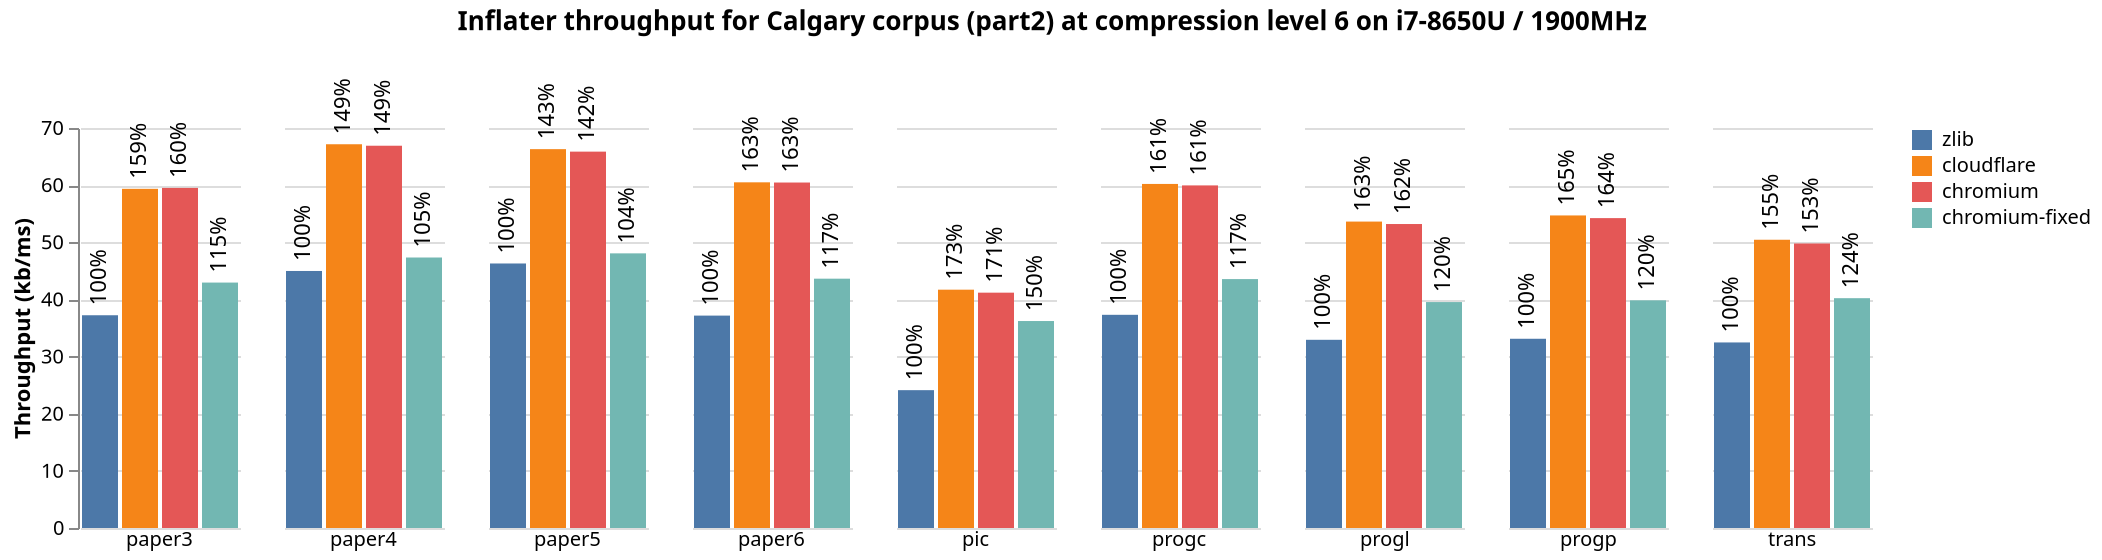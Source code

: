{
  "$schema": "https://vega.github.io/schema/vega-lite/v5.json",
  "title": {
    "text": "Inflater throughput for Calgary corpus (part2) at compression level 6 on i7-8650U / 1900MHz",
    "anchor": "middle",
    "offset": 20
  },
  "data": {
    "values": [
      {
        "level": "6",
        "type": "chromium-fixed",
        "ratio": "2.57",
        "throughput": "43.00",
        "file": "paper3"
      },
      {
        "level": "6",
        "type": "chromium-fixed",
        "ratio": "2.57",
        "throughput": "42.95",
        "file": "paper3"
      },
      {
        "level": "6",
        "type": "chromium-fixed",
        "ratio": "2.57",
        "throughput": "42.91",
        "file": "paper3"
      },
      {
        "level": "6",
        "type": "chromium-fixed",
        "ratio": "2.57",
        "throughput": "43.00",
        "file": "paper3"
      },
      {
        "level": "6",
        "type": "chromium-fixed",
        "ratio": "2.57",
        "throughput": "42.89",
        "file": "paper3"
      },
      {
        "level": "6",
        "type": "chromium",
        "ratio": "2.57",
        "throughput": "59.48",
        "file": "paper3"
      },
      {
        "level": "6",
        "type": "chromium",
        "ratio": "2.57",
        "throughput": "59.33",
        "file": "paper3"
      },
      {
        "level": "6",
        "type": "chromium",
        "ratio": "2.57",
        "throughput": "59.37",
        "file": "paper3"
      },
      {
        "level": "6",
        "type": "chromium",
        "ratio": "2.57",
        "throughput": "59.70",
        "file": "paper3"
      },
      {
        "level": "6",
        "type": "chromium",
        "ratio": "2.57",
        "throughput": "59.70",
        "file": "paper3"
      },
      {
        "level": "6",
        "type": "cloudflare",
        "ratio": "2.57",
        "throughput": "59.12",
        "file": "paper3"
      },
      {
        "level": "6",
        "type": "cloudflare",
        "ratio": "2.57",
        "throughput": "59.55",
        "file": "paper3"
      },
      {
        "level": "6",
        "type": "cloudflare",
        "ratio": "2.57",
        "throughput": "59.30",
        "file": "paper3"
      },
      {
        "level": "6",
        "type": "cloudflare",
        "ratio": "2.57",
        "throughput": "59.44",
        "file": "paper3"
      },
      {
        "level": "6",
        "type": "cloudflare",
        "ratio": "2.57",
        "throughput": "59.37",
        "file": "paper3"
      },
      {
        "level": "6",
        "type": "zlib",
        "ratio": "2.57",
        "throughput": "37.22",
        "file": "paper3"
      },
      {
        "level": "6",
        "type": "zlib",
        "ratio": "2.57",
        "throughput": "37.23",
        "file": "paper3"
      },
      {
        "level": "6",
        "type": "zlib",
        "ratio": "2.57",
        "throughput": "37.28",
        "file": "paper3"
      },
      {
        "level": "6",
        "type": "zlib",
        "ratio": "2.57",
        "throughput": "37.21",
        "file": "paper3"
      },
      {
        "level": "6",
        "type": "zlib",
        "ratio": "2.57",
        "throughput": "37.22",
        "file": "paper3"
      },
      {
        "level": "6",
        "type": "chromium-fixed",
        "ratio": "2.41",
        "throughput": "47.38",
        "file": "paper4"
      },
      {
        "level": "6",
        "type": "chromium-fixed",
        "ratio": "2.41",
        "throughput": "47.38",
        "file": "paper4"
      },
      {
        "level": "6",
        "type": "chromium-fixed",
        "ratio": "2.41",
        "throughput": "47.38",
        "file": "paper4"
      },
      {
        "level": "6",
        "type": "chromium-fixed",
        "ratio": "2.41",
        "throughput": "47.34",
        "file": "paper4"
      },
      {
        "level": "6",
        "type": "chromium-fixed",
        "ratio": "2.41",
        "throughput": "47.20",
        "file": "paper4"
      },
      {
        "level": "6",
        "type": "chromium",
        "ratio": "2.41",
        "throughput": "66.89",
        "file": "paper4"
      },
      {
        "level": "6",
        "type": "chromium",
        "ratio": "2.41",
        "throughput": "67.07",
        "file": "paper4"
      },
      {
        "level": "6",
        "type": "chromium",
        "ratio": "2.41",
        "throughput": "66.66",
        "file": "paper4"
      },
      {
        "level": "6",
        "type": "chromium",
        "ratio": "2.41",
        "throughput": "66.98",
        "file": "paper4"
      },
      {
        "level": "6",
        "type": "chromium",
        "ratio": "2.41",
        "throughput": "66.89",
        "file": "paper4"
      },
      {
        "level": "6",
        "type": "cloudflare",
        "ratio": "2.41",
        "throughput": "67.07",
        "file": "paper4"
      },
      {
        "level": "6",
        "type": "cloudflare",
        "ratio": "2.41",
        "throughput": "67.58",
        "file": "paper4"
      },
      {
        "level": "6",
        "type": "cloudflare",
        "ratio": "2.41",
        "throughput": "67.03",
        "file": "paper4"
      },
      {
        "level": "6",
        "type": "cloudflare",
        "ratio": "2.41",
        "throughput": "67.03",
        "file": "paper4"
      },
      {
        "level": "6",
        "type": "cloudflare",
        "ratio": "2.41",
        "throughput": "67.07",
        "file": "paper4"
      },
      {
        "level": "6",
        "type": "zlib",
        "ratio": "2.41",
        "throughput": "45.00",
        "file": "paper4"
      },
      {
        "level": "6",
        "type": "zlib",
        "ratio": "2.41",
        "throughput": "45.23",
        "file": "paper4"
      },
      {
        "level": "6",
        "type": "zlib",
        "ratio": "2.41",
        "throughput": "44.74",
        "file": "paper4"
      },
      {
        "level": "6",
        "type": "zlib",
        "ratio": "2.41",
        "throughput": "45.07",
        "file": "paper4"
      },
      {
        "level": "6",
        "type": "zlib",
        "ratio": "2.41",
        "throughput": "44.86",
        "file": "paper4"
      },
      {
        "level": "6",
        "type": "chromium-fixed",
        "ratio": "2.40",
        "throughput": "48.08",
        "file": "paper5"
      },
      {
        "level": "6",
        "type": "chromium-fixed",
        "ratio": "2.40",
        "throughput": "48.06",
        "file": "paper5"
      },
      {
        "level": "6",
        "type": "chromium-fixed",
        "ratio": "2.40",
        "throughput": "48.01",
        "file": "paper5"
      },
      {
        "level": "6",
        "type": "chromium-fixed",
        "ratio": "2.40",
        "throughput": "47.89",
        "file": "paper5"
      },
      {
        "level": "6",
        "type": "chromium-fixed",
        "ratio": "2.40",
        "throughput": "48.27",
        "file": "paper5"
      },
      {
        "level": "6",
        "type": "chromium",
        "ratio": "2.40",
        "throughput": "66.25",
        "file": "paper5"
      },
      {
        "level": "6",
        "type": "chromium",
        "ratio": "2.40",
        "throughput": "65.63",
        "file": "paper5"
      },
      {
        "level": "6",
        "type": "chromium",
        "ratio": "2.40",
        "throughput": "64.76",
        "file": "paper5"
      },
      {
        "level": "6",
        "type": "chromium",
        "ratio": "2.40",
        "throughput": "66.43",
        "file": "paper5"
      },
      {
        "level": "6",
        "type": "chromium",
        "ratio": "2.40",
        "throughput": "66.25",
        "file": "paper5"
      },
      {
        "level": "6",
        "type": "cloudflare",
        "ratio": "2.40",
        "throughput": "66.21",
        "file": "paper5"
      },
      {
        "level": "6",
        "type": "cloudflare",
        "ratio": "2.40",
        "throughput": "66.48",
        "file": "paper5"
      },
      {
        "level": "6",
        "type": "cloudflare",
        "ratio": "2.40",
        "throughput": "66.34",
        "file": "paper5"
      },
      {
        "level": "6",
        "type": "cloudflare",
        "ratio": "2.40",
        "throughput": "65.94",
        "file": "paper5"
      },
      {
        "level": "6",
        "type": "cloudflare",
        "ratio": "2.40",
        "throughput": "66.52",
        "file": "paper5"
      },
      {
        "level": "6",
        "type": "zlib",
        "ratio": "2.40",
        "throughput": "46.24",
        "file": "paper5"
      },
      {
        "level": "6",
        "type": "zlib",
        "ratio": "2.40",
        "throughput": "46.24",
        "file": "paper5"
      },
      {
        "level": "6",
        "type": "zlib",
        "ratio": "2.40",
        "throughput": "46.46",
        "file": "paper5"
      },
      {
        "level": "6",
        "type": "zlib",
        "ratio": "2.40",
        "throughput": "46.20",
        "file": "paper5"
      },
      {
        "level": "6",
        "type": "zlib",
        "ratio": "2.40",
        "throughput": "46.31",
        "file": "paper5"
      },
      {
        "level": "6",
        "type": "chromium-fixed",
        "ratio": "2.86",
        "throughput": "43.62",
        "file": "paper6"
      },
      {
        "level": "6",
        "type": "chromium-fixed",
        "ratio": "2.86",
        "throughput": "43.66",
        "file": "paper6"
      },
      {
        "level": "6",
        "type": "chromium-fixed",
        "ratio": "2.86",
        "throughput": "43.64",
        "file": "paper6"
      },
      {
        "level": "6",
        "type": "chromium-fixed",
        "ratio": "2.86",
        "throughput": "43.64",
        "file": "paper6"
      },
      {
        "level": "6",
        "type": "chromium-fixed",
        "ratio": "2.86",
        "throughput": "43.60",
        "file": "paper6"
      },
      {
        "level": "6",
        "type": "chromium",
        "ratio": "2.86",
        "throughput": "60.40",
        "file": "paper6"
      },
      {
        "level": "6",
        "type": "chromium",
        "ratio": "2.86",
        "throughput": "60.51",
        "file": "paper6"
      },
      {
        "level": "6",
        "type": "chromium",
        "ratio": "2.86",
        "throughput": "60.55",
        "file": "paper6"
      },
      {
        "level": "6",
        "type": "chromium",
        "ratio": "2.86",
        "throughput": "60.40",
        "file": "paper6"
      },
      {
        "level": "6",
        "type": "chromium",
        "ratio": "2.86",
        "throughput": "60.43",
        "file": "paper6"
      },
      {
        "level": "6",
        "type": "cloudflare",
        "ratio": "2.86",
        "throughput": "60.36",
        "file": "paper6"
      },
      {
        "level": "6",
        "type": "cloudflare",
        "ratio": "2.86",
        "throughput": "60.58",
        "file": "paper6"
      },
      {
        "level": "6",
        "type": "cloudflare",
        "ratio": "2.86",
        "throughput": "60.51",
        "file": "paper6"
      },
      {
        "level": "6",
        "type": "cloudflare",
        "ratio": "2.86",
        "throughput": "60.55",
        "file": "paper6"
      },
      {
        "level": "6",
        "type": "cloudflare",
        "ratio": "2.86",
        "throughput": "60.47",
        "file": "paper6"
      },
      {
        "level": "6",
        "type": "zlib",
        "ratio": "2.86",
        "throughput": "36.29",
        "file": "paper6"
      },
      {
        "level": "6",
        "type": "zlib",
        "ratio": "2.86",
        "throughput": "37.37",
        "file": "paper6"
      },
      {
        "level": "6",
        "type": "zlib",
        "ratio": "2.86",
        "throughput": "37.55",
        "file": "paper6"
      },
      {
        "level": "6",
        "type": "zlib",
        "ratio": "2.86",
        "throughput": "37.47",
        "file": "paper6"
      },
      {
        "level": "6",
        "type": "zlib",
        "ratio": "2.86",
        "throughput": "37.17",
        "file": "paper6"
      },
      {
        "level": "6",
        "type": "chromium-fixed",
        "ratio": "9.09",
        "throughput": "36.13",
        "file": "pic"
      },
      {
        "level": "6",
        "type": "chromium-fixed",
        "ratio": "9.09",
        "throughput": "36.28",
        "file": "pic"
      },
      {
        "level": "6",
        "type": "chromium-fixed",
        "ratio": "9.09",
        "throughput": "36.23",
        "file": "pic"
      },
      {
        "level": "6",
        "type": "chromium-fixed",
        "ratio": "9.09",
        "throughput": "36.20",
        "file": "pic"
      },
      {
        "level": "6",
        "type": "chromium-fixed",
        "ratio": "9.09",
        "throughput": "36.26",
        "file": "pic"
      },
      {
        "level": "6",
        "type": "chromium",
        "ratio": "9.09",
        "throughput": "41.11",
        "file": "pic"
      },
      {
        "level": "6",
        "type": "chromium",
        "ratio": "9.09",
        "throughput": "41.21",
        "file": "pic"
      },
      {
        "level": "6",
        "type": "chromium",
        "ratio": "9.09",
        "throughput": "41.21",
        "file": "pic"
      },
      {
        "level": "6",
        "type": "chromium",
        "ratio": "9.09",
        "throughput": "41.23",
        "file": "pic"
      },
      {
        "level": "6",
        "type": "chromium",
        "ratio": "9.09",
        "throughput": "41.16",
        "file": "pic"
      },
      {
        "level": "6",
        "type": "cloudflare",
        "ratio": "9.09",
        "throughput": "41.68",
        "file": "pic"
      },
      {
        "level": "6",
        "type": "cloudflare",
        "ratio": "9.09",
        "throughput": "41.67",
        "file": "pic"
      },
      {
        "level": "6",
        "type": "cloudflare",
        "ratio": "9.09",
        "throughput": "41.65",
        "file": "pic"
      },
      {
        "level": "6",
        "type": "cloudflare",
        "ratio": "9.09",
        "throughput": "41.79",
        "file": "pic"
      },
      {
        "level": "6",
        "type": "cloudflare",
        "ratio": "9.09",
        "throughput": "41.74",
        "file": "pic"
      },
      {
        "level": "6",
        "type": "zlib",
        "ratio": "9.09",
        "throughput": "24.10",
        "file": "pic"
      },
      {
        "level": "6",
        "type": "zlib",
        "ratio": "9.09",
        "throughput": "24.12",
        "file": "pic"
      },
      {
        "level": "6",
        "type": "zlib",
        "ratio": "9.09",
        "throughput": "24.13",
        "file": "pic"
      },
      {
        "level": "6",
        "type": "zlib",
        "ratio": "9.09",
        "throughput": "24.11",
        "file": "pic"
      },
      {
        "level": "6",
        "type": "zlib",
        "ratio": "9.09",
        "throughput": "24.15",
        "file": "pic"
      },
      {
        "level": "6",
        "type": "chromium-fixed",
        "ratio": "2.97",
        "throughput": "43.58",
        "file": "progc"
      },
      {
        "level": "6",
        "type": "chromium-fixed",
        "ratio": "2.97",
        "throughput": "43.60",
        "file": "progc"
      },
      {
        "level": "6",
        "type": "chromium-fixed",
        "ratio": "2.97",
        "throughput": "43.48",
        "file": "progc"
      },
      {
        "level": "6",
        "type": "chromium-fixed",
        "ratio": "2.97",
        "throughput": "43.58",
        "file": "progc"
      },
      {
        "level": "6",
        "type": "chromium-fixed",
        "ratio": "2.97",
        "throughput": "43.56",
        "file": "progc"
      },
      {
        "level": "6",
        "type": "chromium",
        "ratio": "2.97",
        "throughput": "59.88",
        "file": "progc"
      },
      {
        "level": "6",
        "type": "chromium",
        "ratio": "2.97",
        "throughput": "59.88",
        "file": "progc"
      },
      {
        "level": "6",
        "type": "chromium",
        "ratio": "2.97",
        "throughput": "59.95",
        "file": "progc"
      },
      {
        "level": "6",
        "type": "chromium",
        "ratio": "2.97",
        "throughput": "60.03",
        "file": "progc"
      },
      {
        "level": "6",
        "type": "chromium",
        "ratio": "2.97",
        "throughput": "60.03",
        "file": "progc"
      },
      {
        "level": "6",
        "type": "cloudflare",
        "ratio": "2.97",
        "throughput": "60.17",
        "file": "progc"
      },
      {
        "level": "6",
        "type": "cloudflare",
        "ratio": "2.97",
        "throughput": "60.25",
        "file": "progc"
      },
      {
        "level": "6",
        "type": "cloudflare",
        "ratio": "2.97",
        "throughput": "60.25",
        "file": "progc"
      },
      {
        "level": "6",
        "type": "cloudflare",
        "ratio": "2.97",
        "throughput": "60.21",
        "file": "progc"
      },
      {
        "level": "6",
        "type": "cloudflare",
        "ratio": "2.97",
        "throughput": "60.17",
        "file": "progc"
      },
      {
        "level": "6",
        "type": "zlib",
        "ratio": "2.97",
        "throughput": "37.28",
        "file": "progc"
      },
      {
        "level": "6",
        "type": "zlib",
        "ratio": "2.97",
        "throughput": "37.32",
        "file": "progc"
      },
      {
        "level": "6",
        "type": "zlib",
        "ratio": "2.97",
        "throughput": "37.29",
        "file": "progc"
      },
      {
        "level": "6",
        "type": "zlib",
        "ratio": "2.97",
        "throughput": "37.32",
        "file": "progc"
      },
      {
        "level": "6",
        "type": "zlib",
        "ratio": "2.97",
        "throughput": "37.33",
        "file": "progc"
      },
      {
        "level": "6",
        "type": "chromium-fixed",
        "ratio": "4.41",
        "throughput": "39.49",
        "file": "progl"
      },
      {
        "level": "6",
        "type": "chromium-fixed",
        "ratio": "4.41",
        "throughput": "39.55",
        "file": "progl"
      },
      {
        "level": "6",
        "type": "chromium-fixed",
        "ratio": "4.41",
        "throughput": "39.49",
        "file": "progl"
      },
      {
        "level": "6",
        "type": "chromium-fixed",
        "ratio": "4.41",
        "throughput": "39.58",
        "file": "progl"
      },
      {
        "level": "6",
        "type": "chromium-fixed",
        "ratio": "4.41",
        "throughput": "39.58",
        "file": "progl"
      },
      {
        "level": "6",
        "type": "chromium",
        "ratio": "4.41",
        "throughput": "53.10",
        "file": "progl"
      },
      {
        "level": "6",
        "type": "chromium",
        "ratio": "4.41",
        "throughput": "53.13",
        "file": "progl"
      },
      {
        "level": "6",
        "type": "chromium",
        "ratio": "4.41",
        "throughput": "53.25",
        "file": "progl"
      },
      {
        "level": "6",
        "type": "chromium",
        "ratio": "4.41",
        "throughput": "53.22",
        "file": "progl"
      },
      {
        "level": "6",
        "type": "chromium",
        "ratio": "4.41",
        "throughput": "53.28",
        "file": "progl"
      },
      {
        "level": "6",
        "type": "cloudflare",
        "ratio": "4.41",
        "throughput": "53.54",
        "file": "progl"
      },
      {
        "level": "6",
        "type": "cloudflare",
        "ratio": "4.41",
        "throughput": "53.66",
        "file": "progl"
      },
      {
        "level": "6",
        "type": "cloudflare",
        "ratio": "4.41",
        "throughput": "53.69",
        "file": "progl"
      },
      {
        "level": "6",
        "type": "cloudflare",
        "ratio": "4.41",
        "throughput": "53.57",
        "file": "progl"
      },
      {
        "level": "6",
        "type": "cloudflare",
        "ratio": "4.41",
        "throughput": "53.66",
        "file": "progl"
      },
      {
        "level": "6",
        "type": "zlib",
        "ratio": "4.41",
        "throughput": "32.91",
        "file": "progl"
      },
      {
        "level": "6",
        "type": "zlib",
        "ratio": "4.41",
        "throughput": "32.92",
        "file": "progl"
      },
      {
        "level": "6",
        "type": "zlib",
        "ratio": "4.41",
        "throughput": "32.95",
        "file": "progl"
      },
      {
        "level": "6",
        "type": "zlib",
        "ratio": "4.41",
        "throughput": "32.94",
        "file": "progl"
      },
      {
        "level": "6",
        "type": "zlib",
        "ratio": "4.41",
        "throughput": "32.95",
        "file": "progl"
      },
      {
        "level": "6",
        "type": "chromium-fixed",
        "ratio": "4.40",
        "throughput": "39.81",
        "file": "progp"
      },
      {
        "level": "6",
        "type": "chromium-fixed",
        "ratio": "4.40",
        "throughput": "39.89",
        "file": "progp"
      },
      {
        "level": "6",
        "type": "chromium-fixed",
        "ratio": "4.40",
        "throughput": "39.78",
        "file": "progp"
      },
      {
        "level": "6",
        "type": "chromium-fixed",
        "ratio": "4.40",
        "throughput": "39.85",
        "file": "progp"
      },
      {
        "level": "6",
        "type": "chromium-fixed",
        "ratio": "4.40",
        "throughput": "39.88",
        "file": "progp"
      },
      {
        "level": "6",
        "type": "chromium",
        "ratio": "4.40",
        "throughput": "54.20",
        "file": "progp"
      },
      {
        "level": "6",
        "type": "chromium",
        "ratio": "4.40",
        "throughput": "54.26",
        "file": "progp"
      },
      {
        "level": "6",
        "type": "chromium",
        "ratio": "4.40",
        "throughput": "54.02",
        "file": "progp"
      },
      {
        "level": "6",
        "type": "chromium",
        "ratio": "4.40",
        "throughput": "54.32",
        "file": "progp"
      },
      {
        "level": "6",
        "type": "chromium",
        "ratio": "4.40",
        "throughput": "54.35",
        "file": "progp"
      },
      {
        "level": "6",
        "type": "cloudflare",
        "ratio": "4.40",
        "throughput": "54.65",
        "file": "progp"
      },
      {
        "level": "6",
        "type": "cloudflare",
        "ratio": "4.40",
        "throughput": "54.71",
        "file": "progp"
      },
      {
        "level": "6",
        "type": "cloudflare",
        "ratio": "4.40",
        "throughput": "54.71",
        "file": "progp"
      },
      {
        "level": "6",
        "type": "cloudflare",
        "ratio": "4.40",
        "throughput": "54.74",
        "file": "progp"
      },
      {
        "level": "6",
        "type": "cloudflare",
        "ratio": "4.40",
        "throughput": "54.68",
        "file": "progp"
      },
      {
        "level": "6",
        "type": "zlib",
        "ratio": "4.40",
        "throughput": "33.12",
        "file": "progp"
      },
      {
        "level": "6",
        "type": "zlib",
        "ratio": "4.40",
        "throughput": "33.07",
        "file": "progp"
      },
      {
        "level": "6",
        "type": "zlib",
        "ratio": "4.40",
        "throughput": "33.12",
        "file": "progp"
      },
      {
        "level": "6",
        "type": "zlib",
        "ratio": "4.40",
        "throughput": "33.13",
        "file": "progp"
      },
      {
        "level": "6",
        "type": "zlib",
        "ratio": "4.40",
        "throughput": "33.14",
        "file": "progp"
      },
      {
        "level": "6",
        "type": "chromium-fixed",
        "ratio": "4.92",
        "throughput": "40.22",
        "file": "trans"
      },
      {
        "level": "6",
        "type": "chromium-fixed",
        "ratio": "4.92",
        "throughput": "40.22",
        "file": "trans"
      },
      {
        "level": "6",
        "type": "chromium-fixed",
        "ratio": "4.92",
        "throughput": "40.17",
        "file": "trans"
      },
      {
        "level": "6",
        "type": "chromium-fixed",
        "ratio": "4.92",
        "throughput": "40.22",
        "file": "trans"
      },
      {
        "level": "6",
        "type": "chromium-fixed",
        "ratio": "4.92",
        "throughput": "40.26",
        "file": "trans"
      },
      {
        "level": "6",
        "type": "chromium",
        "ratio": "4.92",
        "throughput": "49.73",
        "file": "trans"
      },
      {
        "level": "6",
        "type": "chromium",
        "ratio": "4.92",
        "throughput": "49.73",
        "file": "trans"
      },
      {
        "level": "6",
        "type": "chromium",
        "ratio": "4.92",
        "throughput": "49.80",
        "file": "trans"
      },
      {
        "level": "6",
        "type": "chromium",
        "ratio": "4.92",
        "throughput": "49.83",
        "file": "trans"
      },
      {
        "level": "6",
        "type": "chromium",
        "ratio": "4.92",
        "throughput": "49.85",
        "file": "trans"
      },
      {
        "level": "6",
        "type": "cloudflare",
        "ratio": "4.92",
        "throughput": "50.34",
        "file": "trans"
      },
      {
        "level": "6",
        "type": "cloudflare",
        "ratio": "4.92",
        "throughput": "50.50",
        "file": "trans"
      },
      {
        "level": "6",
        "type": "cloudflare",
        "ratio": "4.92",
        "throughput": "50.50",
        "file": "trans"
      },
      {
        "level": "6",
        "type": "cloudflare",
        "ratio": "4.92",
        "throughput": "50.44",
        "file": "trans"
      },
      {
        "level": "6",
        "type": "cloudflare",
        "ratio": "4.92",
        "throughput": "50.44",
        "file": "trans"
      },
      {
        "level": "6",
        "type": "zlib",
        "ratio": "4.92",
        "throughput": "32.47",
        "file": "trans"
      },
      {
        "level": "6",
        "type": "zlib",
        "ratio": "4.92",
        "throughput": "32.47",
        "file": "trans"
      },
      {
        "level": "6",
        "type": "zlib",
        "ratio": "4.92",
        "throughput": "32.49",
        "file": "trans"
      },
      {
        "level": "6",
        "type": "zlib",
        "ratio": "4.92",
        "throughput": "32.47",
        "file": "trans"
      },
      {
        "level": "6",
        "type": "zlib",
        "ratio": "4.92",
        "throughput": "32.46",
        "file": "trans"
      }
    ]
  },
  "transform": [
    {
      "filter": "datum.type == 'isal' ? datum.level == 6 : datum.level == 6"
    },
    {
      "aggregate": [
        {
          "op": "mean",
          "field": "throughput",
          "as": "throughput_mean"
        }
      ],
      "groupby": [
        "type",
        "file"
      ]
    },
    {
      "lookup": "type",
      "from": {
        "data": {
          "values": [
            {
              "type": "chromium-fixed",
              "new-type": "chromium-fixed"
            },
            {
              "type": "chromium",
              "new-type": "chromium"
            },
            {
              "type": "cloudflare",
              "new-type": "cloudflare"
            },
            {
              "type": "zlib",
              "new-type": "zlib"
            }
          ]
        },
        "key": "type",
        "fields": [
          "new-type"
        ]
      }
    },
    {
      "lookup": "file",
      "from": {
        "data": {
          "values": [
            {
              "file": "paper6",
              "default_val": "37.17"
            },
            {
              "file": "paper4",
              "default_val": "44.980000000000004"
            },
            {
              "file": "paper5",
              "default_val": "46.290000000000006"
            },
            {
              "file": "progc",
              "default_val": "37.308"
            },
            {
              "file": "progp",
              "default_val": "33.116"
            },
            {
              "file": "pic",
              "default_val": "24.122"
            },
            {
              "file": "progl",
              "default_val": "32.934000000000005"
            },
            {
              "file": "paper3",
              "default_val": "37.232"
            },
            {
              "file": "trans",
              "default_val": "32.472"
            }
          ]
        },
        "key": "file",
        "fields": [
          "default_val"
        ]
      }
    },
    {
      "calculate": "datum.throughput_mean/datum.default_val",
      "as": "default-val"
    }
  ],
  "facet": {
    "column": {
      "field": "file",
      "type": "nominal",
      "title": "",
      "header": {
        "labelAngle": 0,
        "labelAlign": "center",
        "labelAnchor": "middle",
        "labelOrient": "bottom"
      },
      "sort": [
        "paper3",
        "paper4",
        "paper5",
        "paper6",
        "pic",
        "progc",
        "progl",
        "progp",
        "trans"
      ]
    }
  },
  "spec": {
    "encoding": {
      "y": {
        "field": "throughput_mean",
        "type": "quantitative",
        "axis": {
          "title": "Throughput (kb/ms)",
          "grid": true
        }
      },
      "x": {
        "field": "new-type",
        "type": "nominal",
        "axis": {
          "labels": false,
          "ticks": false,
          "domainWidth": 0,
          "title": ""
        },
        "sort": [
          "zlib",
          "cloudflare",
          "jtkukunas",
          "ng",
          "chromium",
          "ipp",
          "isal"
        ]
      }
    },
    "layer": [
      {
        "mark": "bar",
        "encoding": {
          "color": {
            "field": "new-type",
            "type": "nominal",
            "legend": {
              "title": "",
              "offset": null,
              "zindex": 1
            },
            "sort": [
              "zlib",
              "cloudflare",
              "jtkukunas",
              "ng",
              "chromium",
              "ipp",
              "isal"
            ]
          }
        }
      },
      {
        "mark": {
          "type": "text",
          "dx": 5,
          "angle": 270,
          "baseline": "middle",
          "align": "left"
        },
        "encoding": {
          "text": {
            "field": "default-val",
            "type": "nominal",
            "format": ".0%"
          }
        }
      }
    ]
  },
  "config": {
    "view": {
      "stroke": "transparent"
    },
    "axis": {
      "domainWidth": 1
    }
  }
}